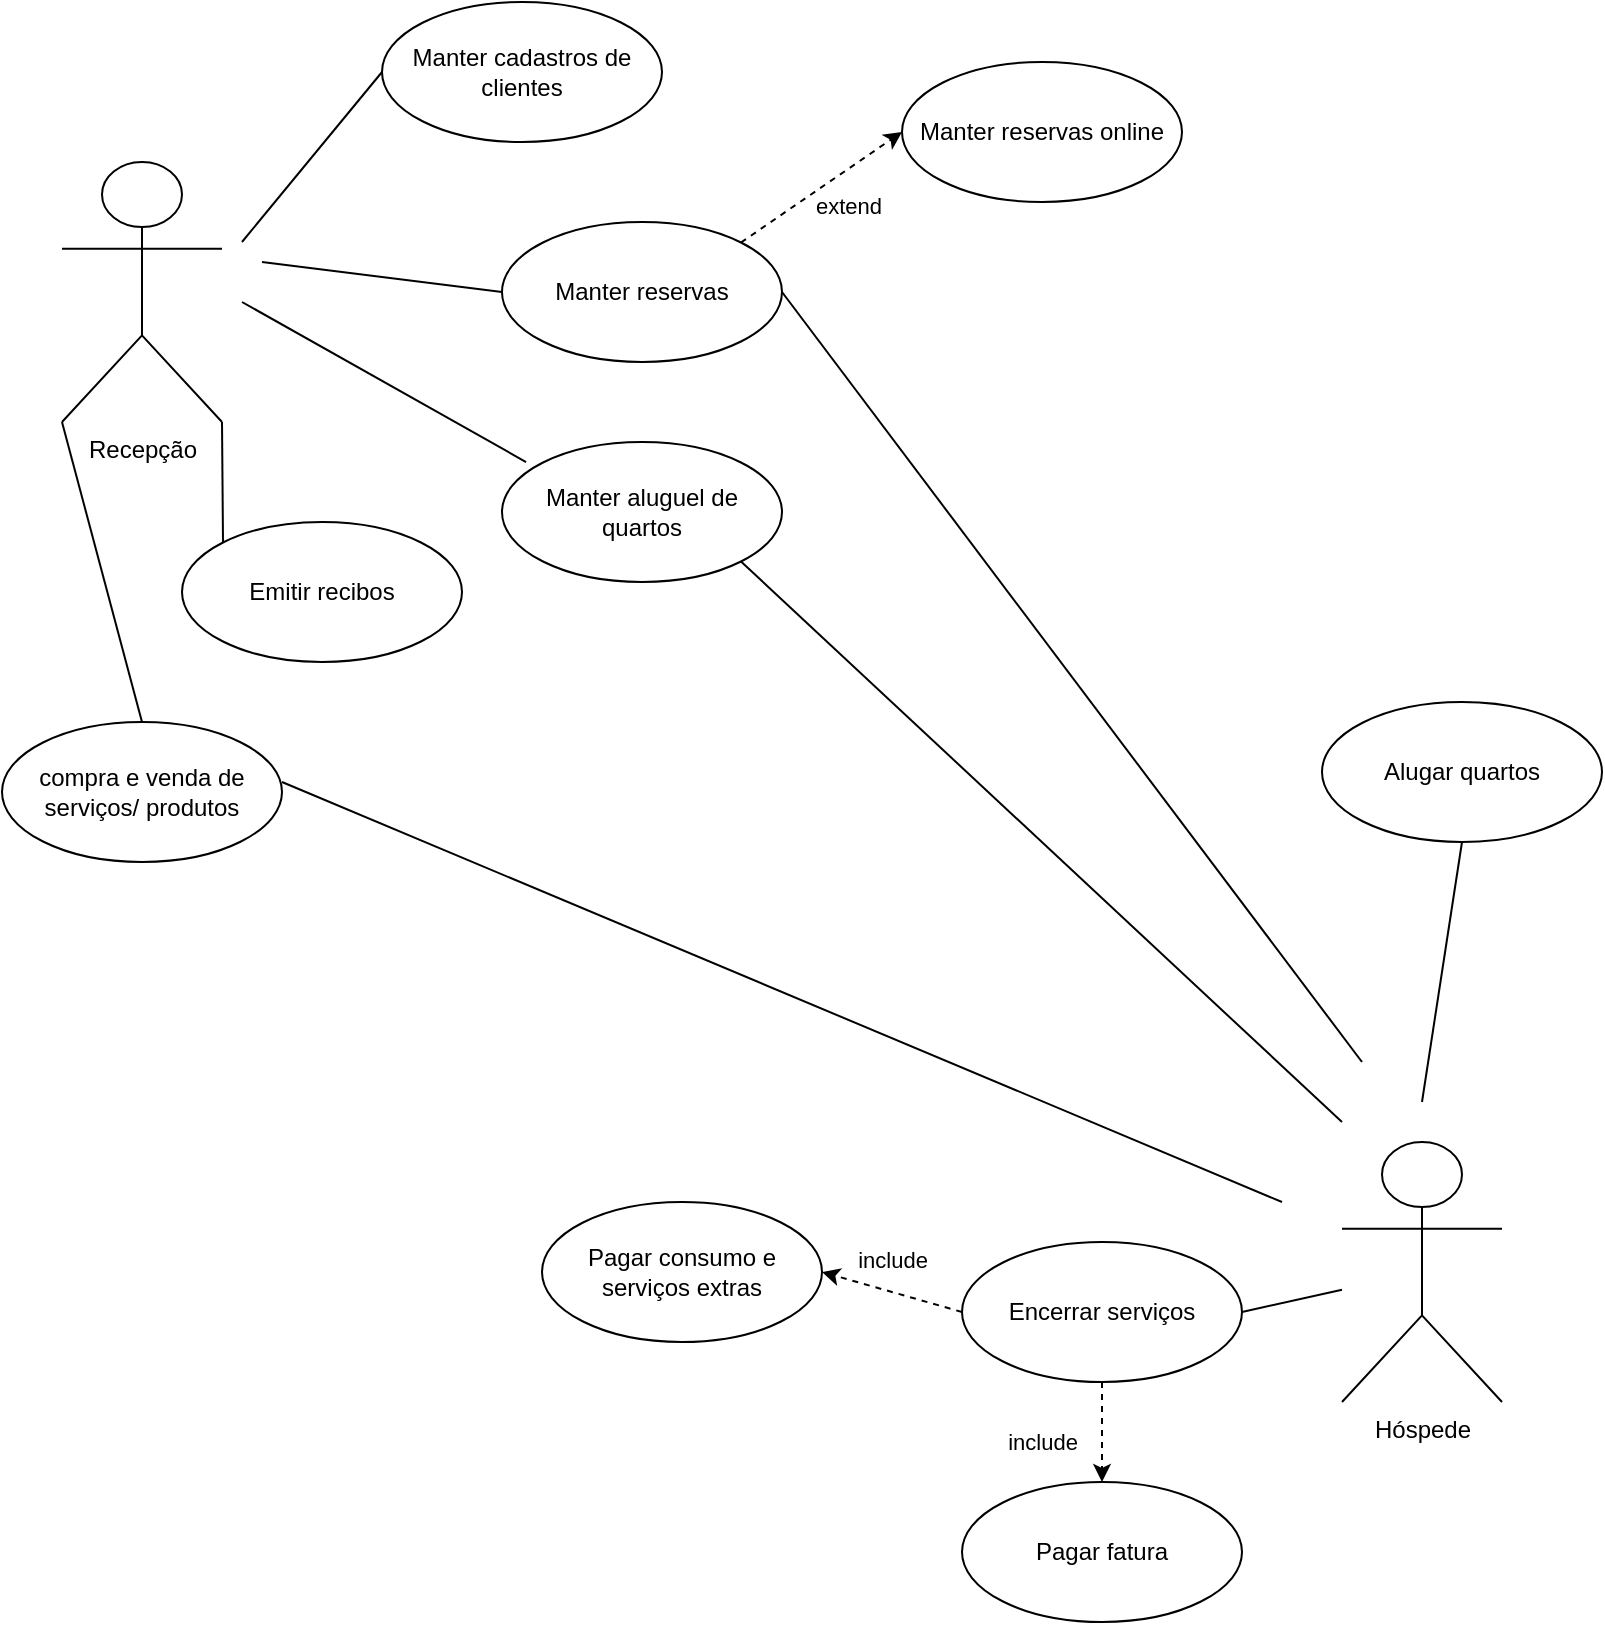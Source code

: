 <mxfile version="21.1.9" type="github">
  <diagram name="Página-1" id="8A-gIid98ODeogEsr4VN">
    <mxGraphModel dx="1434" dy="796" grid="1" gridSize="10" guides="1" tooltips="1" connect="1" arrows="1" fold="1" page="1" pageScale="1" pageWidth="827" pageHeight="1169" math="0" shadow="0">
      <root>
        <mxCell id="0" />
        <mxCell id="1" parent="0" />
        <mxCell id="XWONsPRAWwPBpnLWDOgD-1" value="Recepção" style="shape=umlActor;html=1;verticalLabelPosition=bottom;verticalAlign=top;align=center;" parent="1" vertex="1">
          <mxGeometry x="40" y="150" width="80" height="130" as="geometry" />
        </mxCell>
        <mxCell id="XWONsPRAWwPBpnLWDOgD-2" value="Manter cadastros de clientes" style="ellipse;whiteSpace=wrap;html=1;" parent="1" vertex="1">
          <mxGeometry x="200" y="70" width="140" height="70" as="geometry" />
        </mxCell>
        <mxCell id="XWONsPRAWwPBpnLWDOgD-3" value="Manter aluguel de quartos" style="ellipse;whiteSpace=wrap;html=1;" parent="1" vertex="1">
          <mxGeometry x="260" y="290" width="140" height="70" as="geometry" />
        </mxCell>
        <mxCell id="XWONsPRAWwPBpnLWDOgD-4" value="Manter reservas" style="ellipse;whiteSpace=wrap;html=1;" parent="1" vertex="1">
          <mxGeometry x="260" y="180" width="140" height="70" as="geometry" />
        </mxCell>
        <mxCell id="XWONsPRAWwPBpnLWDOgD-5" value="Manter reservas online" style="ellipse;whiteSpace=wrap;html=1;" parent="1" vertex="1">
          <mxGeometry x="460" y="100" width="140" height="70" as="geometry" />
        </mxCell>
        <mxCell id="XWONsPRAWwPBpnLWDOgD-6" value="" style="endArrow=none;html=1;rounded=0;entryX=0;entryY=0.5;entryDx=0;entryDy=0;" parent="1" target="XWONsPRAWwPBpnLWDOgD-2" edge="1">
          <mxGeometry width="50" height="50" relative="1" as="geometry">
            <mxPoint x="130" y="190" as="sourcePoint" />
            <mxPoint x="200" y="120" as="targetPoint" />
          </mxGeometry>
        </mxCell>
        <mxCell id="XWONsPRAWwPBpnLWDOgD-7" value="" style="endArrow=none;html=1;rounded=0;entryX=0.086;entryY=0.143;entryDx=0;entryDy=0;entryPerimeter=0;" parent="1" target="XWONsPRAWwPBpnLWDOgD-3" edge="1">
          <mxGeometry width="50" height="50" relative="1" as="geometry">
            <mxPoint x="130" y="220" as="sourcePoint" />
            <mxPoint x="210" y="115" as="targetPoint" />
          </mxGeometry>
        </mxCell>
        <mxCell id="XWONsPRAWwPBpnLWDOgD-8" value="" style="endArrow=none;html=1;rounded=0;entryX=0;entryY=0.5;entryDx=0;entryDy=0;" parent="1" target="XWONsPRAWwPBpnLWDOgD-4" edge="1">
          <mxGeometry width="50" height="50" relative="1" as="geometry">
            <mxPoint x="140" y="200" as="sourcePoint" />
            <mxPoint x="180" y="260" as="targetPoint" />
          </mxGeometry>
        </mxCell>
        <mxCell id="XWONsPRAWwPBpnLWDOgD-11" value="extend" style="endArrow=classic;html=1;rounded=0;exitX=1;exitY=0;exitDx=0;exitDy=0;dashed=1;entryX=0;entryY=0.5;entryDx=0;entryDy=0;" parent="1" source="XWONsPRAWwPBpnLWDOgD-4" target="XWONsPRAWwPBpnLWDOgD-5" edge="1">
          <mxGeometry x="0.111" y="-15" width="50" height="50" relative="1" as="geometry">
            <mxPoint x="170" y="390" as="sourcePoint" />
            <mxPoint x="220" y="340" as="targetPoint" />
            <mxPoint as="offset" />
          </mxGeometry>
        </mxCell>
        <mxCell id="XWONsPRAWwPBpnLWDOgD-12" value="compra e venda de serviços/ produtos" style="ellipse;whiteSpace=wrap;html=1;" parent="1" vertex="1">
          <mxGeometry x="10" y="430" width="140" height="70" as="geometry" />
        </mxCell>
        <mxCell id="XWONsPRAWwPBpnLWDOgD-13" value="" style="endArrow=none;html=1;rounded=0;entryX=0;entryY=1;entryDx=0;entryDy=0;entryPerimeter=0;exitX=0.5;exitY=0;exitDx=0;exitDy=0;" parent="1" source="XWONsPRAWwPBpnLWDOgD-12" target="XWONsPRAWwPBpnLWDOgD-1" edge="1">
          <mxGeometry width="50" height="50" relative="1" as="geometry">
            <mxPoint x="120" y="400" as="sourcePoint" />
            <mxPoint x="50" y="290" as="targetPoint" />
          </mxGeometry>
        </mxCell>
        <mxCell id="XWONsPRAWwPBpnLWDOgD-14" value="Emitir recibos" style="ellipse;whiteSpace=wrap;html=1;" parent="1" vertex="1">
          <mxGeometry x="100" y="330" width="140" height="70" as="geometry" />
        </mxCell>
        <mxCell id="XWONsPRAWwPBpnLWDOgD-15" value="" style="endArrow=none;html=1;rounded=0;entryX=0;entryY=0;entryDx=0;entryDy=0;" parent="1" target="XWONsPRAWwPBpnLWDOgD-14" edge="1">
          <mxGeometry width="50" height="50" relative="1" as="geometry">
            <mxPoint x="120" y="280" as="sourcePoint" />
            <mxPoint x="230" y="500" as="targetPoint" />
          </mxGeometry>
        </mxCell>
        <mxCell id="XWONsPRAWwPBpnLWDOgD-17" value="Hóspede" style="shape=umlActor;html=1;verticalLabelPosition=bottom;verticalAlign=top;align=center;" parent="1" vertex="1">
          <mxGeometry x="680" y="640" width="80" height="130" as="geometry" />
        </mxCell>
        <mxCell id="XWONsPRAWwPBpnLWDOgD-18" value="Alugar quartos" style="ellipse;whiteSpace=wrap;html=1;" parent="1" vertex="1">
          <mxGeometry x="670" y="420" width="140" height="70" as="geometry" />
        </mxCell>
        <mxCell id="XWONsPRAWwPBpnLWDOgD-19" value="Encerrar serviços" style="ellipse;whiteSpace=wrap;html=1;" parent="1" vertex="1">
          <mxGeometry x="490" y="690" width="140" height="70" as="geometry" />
        </mxCell>
        <mxCell id="XWONsPRAWwPBpnLWDOgD-20" value="" style="endArrow=none;html=1;rounded=0;entryX=0;entryY=1;entryDx=0;entryDy=0;entryPerimeter=0;" parent="1" edge="1">
          <mxGeometry width="50" height="50" relative="1" as="geometry">
            <mxPoint x="650" y="670" as="sourcePoint" />
            <mxPoint x="150" y="460" as="targetPoint" />
          </mxGeometry>
        </mxCell>
        <mxCell id="XWONsPRAWwPBpnLWDOgD-21" value="" style="endArrow=none;html=1;rounded=0;entryX=1;entryY=0.5;entryDx=0;entryDy=0;" parent="1" source="XWONsPRAWwPBpnLWDOgD-17" target="XWONsPRAWwPBpnLWDOgD-19" edge="1">
          <mxGeometry width="50" height="50" relative="1" as="geometry">
            <mxPoint x="600" y="630" as="sourcePoint" />
            <mxPoint x="650" y="580" as="targetPoint" />
          </mxGeometry>
        </mxCell>
        <mxCell id="XWONsPRAWwPBpnLWDOgD-22" value="" style="endArrow=none;html=1;rounded=0;entryX=0.5;entryY=1;entryDx=0;entryDy=0;" parent="1" target="XWONsPRAWwPBpnLWDOgD-18" edge="1">
          <mxGeometry width="50" height="50" relative="1" as="geometry">
            <mxPoint x="720" y="620" as="sourcePoint" />
            <mxPoint x="720" y="510" as="targetPoint" />
          </mxGeometry>
        </mxCell>
        <mxCell id="XWONsPRAWwPBpnLWDOgD-24" value="Pagar consumo e serviços extras" style="ellipse;whiteSpace=wrap;html=1;" parent="1" vertex="1">
          <mxGeometry x="280" y="670" width="140" height="70" as="geometry" />
        </mxCell>
        <mxCell id="vm-DsVsGiVa8cyQh9rxZ-1" value="" style="endArrow=none;html=1;rounded=0;exitX=1;exitY=1;exitDx=0;exitDy=0;" edge="1" parent="1" source="XWONsPRAWwPBpnLWDOgD-3">
          <mxGeometry width="50" height="50" relative="1" as="geometry">
            <mxPoint x="450" y="370" as="sourcePoint" />
            <mxPoint x="680" y="630" as="targetPoint" />
          </mxGeometry>
        </mxCell>
        <mxCell id="vm-DsVsGiVa8cyQh9rxZ-2" value="Pagar fatura" style="ellipse;whiteSpace=wrap;html=1;" vertex="1" parent="1">
          <mxGeometry x="490" y="810" width="140" height="70" as="geometry" />
        </mxCell>
        <mxCell id="vm-DsVsGiVa8cyQh9rxZ-3" value="include" style="endArrow=classic;html=1;rounded=0;exitX=0.5;exitY=1;exitDx=0;exitDy=0;dashed=1;entryX=0.5;entryY=0;entryDx=0;entryDy=0;" edge="1" parent="1" source="XWONsPRAWwPBpnLWDOgD-19" target="vm-DsVsGiVa8cyQh9rxZ-2">
          <mxGeometry x="0.2" y="-30" width="50" height="50" relative="1" as="geometry">
            <mxPoint x="540" y="790" as="sourcePoint" />
            <mxPoint x="600" y="800" as="targetPoint" />
            <mxPoint as="offset" />
          </mxGeometry>
        </mxCell>
        <mxCell id="vm-DsVsGiVa8cyQh9rxZ-4" value="include" style="endArrow=classic;html=1;rounded=0;exitX=0;exitY=0.5;exitDx=0;exitDy=0;dashed=1;entryX=1;entryY=0.5;entryDx=0;entryDy=0;" edge="1" parent="1" source="XWONsPRAWwPBpnLWDOgD-19" target="XWONsPRAWwPBpnLWDOgD-24">
          <mxGeometry x="0.111" y="-15" width="50" height="50" relative="1" as="geometry">
            <mxPoint x="500" y="690" as="sourcePoint" />
            <mxPoint x="450" y="750" as="targetPoint" />
            <mxPoint as="offset" />
          </mxGeometry>
        </mxCell>
        <mxCell id="vm-DsVsGiVa8cyQh9rxZ-5" value="" style="endArrow=none;html=1;rounded=0;exitX=1;exitY=0.5;exitDx=0;exitDy=0;" edge="1" parent="1" source="XWONsPRAWwPBpnLWDOgD-4">
          <mxGeometry width="50" height="50" relative="1" as="geometry">
            <mxPoint x="400" y="220" as="sourcePoint" />
            <mxPoint x="690" y="600" as="targetPoint" />
          </mxGeometry>
        </mxCell>
      </root>
    </mxGraphModel>
  </diagram>
</mxfile>
